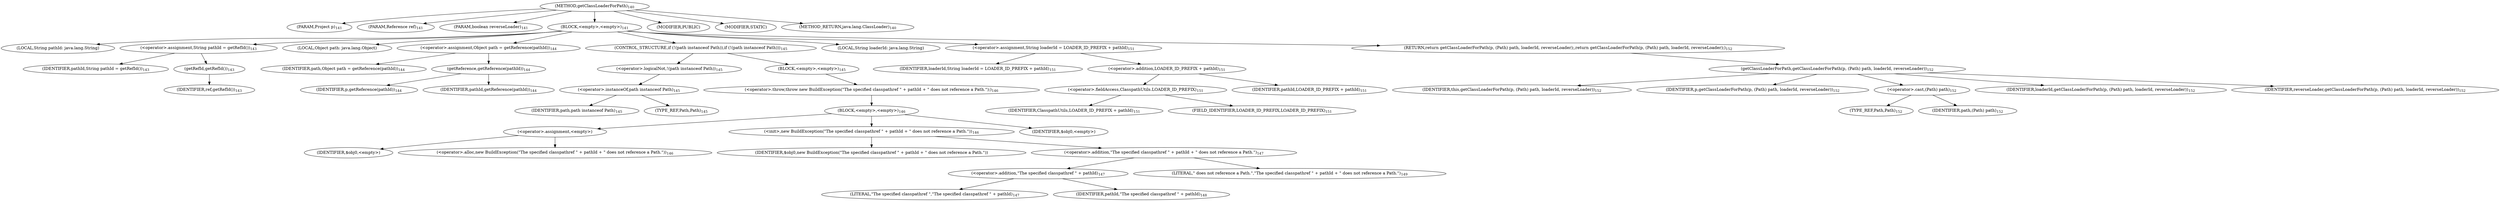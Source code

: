 digraph "getClassLoaderForPath" {  
"96" [label = <(METHOD,getClassLoaderForPath)<SUB>140</SUB>> ]
"97" [label = <(PARAM,Project p)<SUB>141</SUB>> ]
"98" [label = <(PARAM,Reference ref)<SUB>141</SUB>> ]
"99" [label = <(PARAM,boolean reverseLoader)<SUB>141</SUB>> ]
"100" [label = <(BLOCK,&lt;empty&gt;,&lt;empty&gt;)<SUB>141</SUB>> ]
"101" [label = <(LOCAL,String pathId: java.lang.String)> ]
"102" [label = <(&lt;operator&gt;.assignment,String pathId = getRefId())<SUB>143</SUB>> ]
"103" [label = <(IDENTIFIER,pathId,String pathId = getRefId())<SUB>143</SUB>> ]
"104" [label = <(getRefId,getRefId())<SUB>143</SUB>> ]
"105" [label = <(IDENTIFIER,ref,getRefId())<SUB>143</SUB>> ]
"106" [label = <(LOCAL,Object path: java.lang.Object)> ]
"107" [label = <(&lt;operator&gt;.assignment,Object path = getReference(pathId))<SUB>144</SUB>> ]
"108" [label = <(IDENTIFIER,path,Object path = getReference(pathId))<SUB>144</SUB>> ]
"109" [label = <(getReference,getReference(pathId))<SUB>144</SUB>> ]
"110" [label = <(IDENTIFIER,p,getReference(pathId))<SUB>144</SUB>> ]
"111" [label = <(IDENTIFIER,pathId,getReference(pathId))<SUB>144</SUB>> ]
"112" [label = <(CONTROL_STRUCTURE,if (!(path instanceof Path)),if (!(path instanceof Path)))<SUB>145</SUB>> ]
"113" [label = <(&lt;operator&gt;.logicalNot,!(path instanceof Path))<SUB>145</SUB>> ]
"114" [label = <(&lt;operator&gt;.instanceOf,path instanceof Path)<SUB>145</SUB>> ]
"115" [label = <(IDENTIFIER,path,path instanceof Path)<SUB>145</SUB>> ]
"116" [label = <(TYPE_REF,Path,Path)<SUB>145</SUB>> ]
"117" [label = <(BLOCK,&lt;empty&gt;,&lt;empty&gt;)<SUB>145</SUB>> ]
"118" [label = <(&lt;operator&gt;.throw,throw new BuildException(&quot;The specified classpathref &quot; + pathId + &quot; does not reference a Path.&quot;);)<SUB>146</SUB>> ]
"119" [label = <(BLOCK,&lt;empty&gt;,&lt;empty&gt;)<SUB>146</SUB>> ]
"120" [label = <(&lt;operator&gt;.assignment,&lt;empty&gt;)> ]
"121" [label = <(IDENTIFIER,$obj0,&lt;empty&gt;)> ]
"122" [label = <(&lt;operator&gt;.alloc,new BuildException(&quot;The specified classpathref &quot; + pathId + &quot; does not reference a Path.&quot;))<SUB>146</SUB>> ]
"123" [label = <(&lt;init&gt;,new BuildException(&quot;The specified classpathref &quot; + pathId + &quot; does not reference a Path.&quot;))<SUB>146</SUB>> ]
"124" [label = <(IDENTIFIER,$obj0,new BuildException(&quot;The specified classpathref &quot; + pathId + &quot; does not reference a Path.&quot;))> ]
"125" [label = <(&lt;operator&gt;.addition,&quot;The specified classpathref &quot; + pathId + &quot; does not reference a Path.&quot;)<SUB>147</SUB>> ]
"126" [label = <(&lt;operator&gt;.addition,&quot;The specified classpathref &quot; + pathId)<SUB>147</SUB>> ]
"127" [label = <(LITERAL,&quot;The specified classpathref &quot;,&quot;The specified classpathref &quot; + pathId)<SUB>147</SUB>> ]
"128" [label = <(IDENTIFIER,pathId,&quot;The specified classpathref &quot; + pathId)<SUB>148</SUB>> ]
"129" [label = <(LITERAL,&quot; does not reference a Path.&quot;,&quot;The specified classpathref &quot; + pathId + &quot; does not reference a Path.&quot;)<SUB>149</SUB>> ]
"130" [label = <(IDENTIFIER,$obj0,&lt;empty&gt;)> ]
"131" [label = <(LOCAL,String loaderId: java.lang.String)> ]
"132" [label = <(&lt;operator&gt;.assignment,String loaderId = LOADER_ID_PREFIX + pathId)<SUB>151</SUB>> ]
"133" [label = <(IDENTIFIER,loaderId,String loaderId = LOADER_ID_PREFIX + pathId)<SUB>151</SUB>> ]
"134" [label = <(&lt;operator&gt;.addition,LOADER_ID_PREFIX + pathId)<SUB>151</SUB>> ]
"135" [label = <(&lt;operator&gt;.fieldAccess,ClasspathUtils.LOADER_ID_PREFIX)<SUB>151</SUB>> ]
"136" [label = <(IDENTIFIER,ClasspathUtils,LOADER_ID_PREFIX + pathId)<SUB>151</SUB>> ]
"137" [label = <(FIELD_IDENTIFIER,LOADER_ID_PREFIX,LOADER_ID_PREFIX)<SUB>151</SUB>> ]
"138" [label = <(IDENTIFIER,pathId,LOADER_ID_PREFIX + pathId)<SUB>151</SUB>> ]
"139" [label = <(RETURN,return getClassLoaderForPath(p, (Path) path, loaderId, reverseLoader);,return getClassLoaderForPath(p, (Path) path, loaderId, reverseLoader);)<SUB>152</SUB>> ]
"140" [label = <(getClassLoaderForPath,getClassLoaderForPath(p, (Path) path, loaderId, reverseLoader))<SUB>152</SUB>> ]
"141" [label = <(IDENTIFIER,this,getClassLoaderForPath(p, (Path) path, loaderId, reverseLoader))<SUB>152</SUB>> ]
"142" [label = <(IDENTIFIER,p,getClassLoaderForPath(p, (Path) path, loaderId, reverseLoader))<SUB>152</SUB>> ]
"143" [label = <(&lt;operator&gt;.cast,(Path) path)<SUB>152</SUB>> ]
"144" [label = <(TYPE_REF,Path,Path)<SUB>152</SUB>> ]
"145" [label = <(IDENTIFIER,path,(Path) path)<SUB>152</SUB>> ]
"146" [label = <(IDENTIFIER,loaderId,getClassLoaderForPath(p, (Path) path, loaderId, reverseLoader))<SUB>152</SUB>> ]
"147" [label = <(IDENTIFIER,reverseLoader,getClassLoaderForPath(p, (Path) path, loaderId, reverseLoader))<SUB>152</SUB>> ]
"148" [label = <(MODIFIER,PUBLIC)> ]
"149" [label = <(MODIFIER,STATIC)> ]
"150" [label = <(METHOD_RETURN,java.lang.ClassLoader)<SUB>140</SUB>> ]
  "96" -> "97" 
  "96" -> "98" 
  "96" -> "99" 
  "96" -> "100" 
  "96" -> "148" 
  "96" -> "149" 
  "96" -> "150" 
  "100" -> "101" 
  "100" -> "102" 
  "100" -> "106" 
  "100" -> "107" 
  "100" -> "112" 
  "100" -> "131" 
  "100" -> "132" 
  "100" -> "139" 
  "102" -> "103" 
  "102" -> "104" 
  "104" -> "105" 
  "107" -> "108" 
  "107" -> "109" 
  "109" -> "110" 
  "109" -> "111" 
  "112" -> "113" 
  "112" -> "117" 
  "113" -> "114" 
  "114" -> "115" 
  "114" -> "116" 
  "117" -> "118" 
  "118" -> "119" 
  "119" -> "120" 
  "119" -> "123" 
  "119" -> "130" 
  "120" -> "121" 
  "120" -> "122" 
  "123" -> "124" 
  "123" -> "125" 
  "125" -> "126" 
  "125" -> "129" 
  "126" -> "127" 
  "126" -> "128" 
  "132" -> "133" 
  "132" -> "134" 
  "134" -> "135" 
  "134" -> "138" 
  "135" -> "136" 
  "135" -> "137" 
  "139" -> "140" 
  "140" -> "141" 
  "140" -> "142" 
  "140" -> "143" 
  "140" -> "146" 
  "140" -> "147" 
  "143" -> "144" 
  "143" -> "145" 
}
